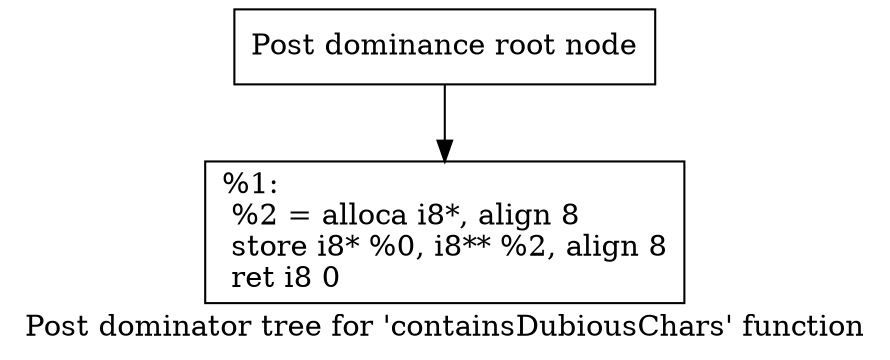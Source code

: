 digraph "Post dominator tree for 'containsDubiousChars' function" {
	label="Post dominator tree for 'containsDubiousChars' function";

	Node0x161bc70 [shape=record,label="{Post dominance root node}"];
	Node0x161bc70 -> Node0x16245c0;
	Node0x16245c0 [shape=record,label="{%1:\l  %2 = alloca i8*, align 8\l  store i8* %0, i8** %2, align 8\l  ret i8 0\l}"];
}
